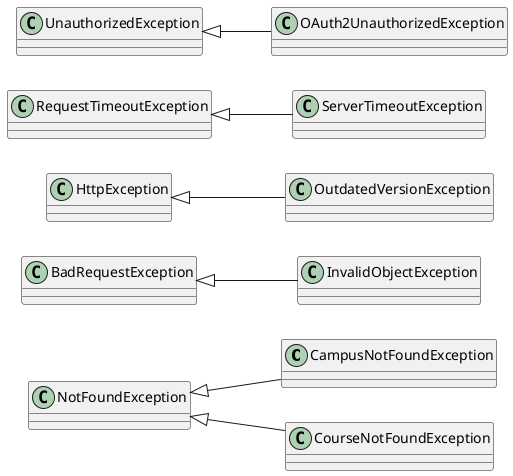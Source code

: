 @startuml "Class Diagram"

left to right direction

class CampusNotFoundException extends NotFoundException
class CourseNotFoundException extends NotFoundException
class InvalidObjectException extends BadRequestException
class OutdatedVersionException extends HttpException
class ServerTimeoutException extends RequestTimeoutException
class OAuth2UnauthorizedException extends UnauthorizedException

@enduml